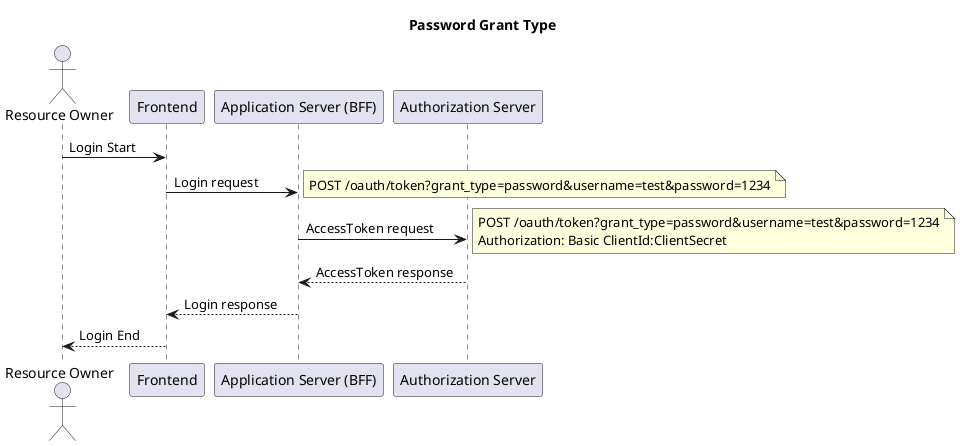 @startuml
skinparam shadowing false
title Password Grant Type
actor "Resource Owner" as user
participant "Frontend" as fb
participant "Application Server (BFF)" as bff
participant "Authorization Server" as auth

user -> fb: Login Start
fb -> bff: Login request
note right
POST /oauth/token?grant_type=password&username=test&password=1234
end note
bff -> auth: AccessToken request
note right
POST /oauth/token?grant_type=password&username=test&password=1234
Authorization: Basic ClientId:ClientSecret
end note
bff <-- auth: AccessToken response
fb <-- bff: Login response
user <-- fb: Login End
@enduml